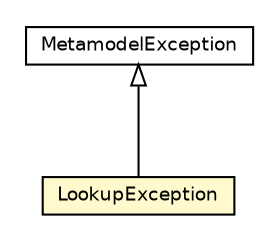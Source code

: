 #!/usr/local/bin/dot
#
# Class diagram 
# Generated by UMLGraph version 5.2 (http://www.umlgraph.org/)
#

digraph G {
	edge [fontname="Helvetica",fontsize=10,labelfontname="Helvetica",labelfontsize=10];
	node [fontname="Helvetica",fontsize=10,shape=plaintext];
	nodesep=0.25;
	ranksep=0.5;
	// chameleon.core.MetamodelException
	c11360 [label=<<table title="chameleon.core.MetamodelException" border="0" cellborder="1" cellspacing="0" cellpadding="2" port="p" href="../MetamodelException.html">
		<tr><td><table border="0" cellspacing="0" cellpadding="1">
<tr><td align="center" balign="center"> MetamodelException </td></tr>
		</table></td></tr>
		</table>>, fontname="Helvetica", fontcolor="black", fontsize=9.0];
	// chameleon.core.lookup.LookupException
	c11402 [label=<<table title="chameleon.core.lookup.LookupException" border="0" cellborder="1" cellspacing="0" cellpadding="2" port="p" bgcolor="lemonChiffon" href="./LookupException.html">
		<tr><td><table border="0" cellspacing="0" cellpadding="1">
<tr><td align="center" balign="center"> LookupException </td></tr>
		</table></td></tr>
		</table>>, fontname="Helvetica", fontcolor="black", fontsize=9.0];
	//chameleon.core.lookup.LookupException extends chameleon.core.MetamodelException
	c11360:p -> c11402:p [dir=back,arrowtail=empty];
}

